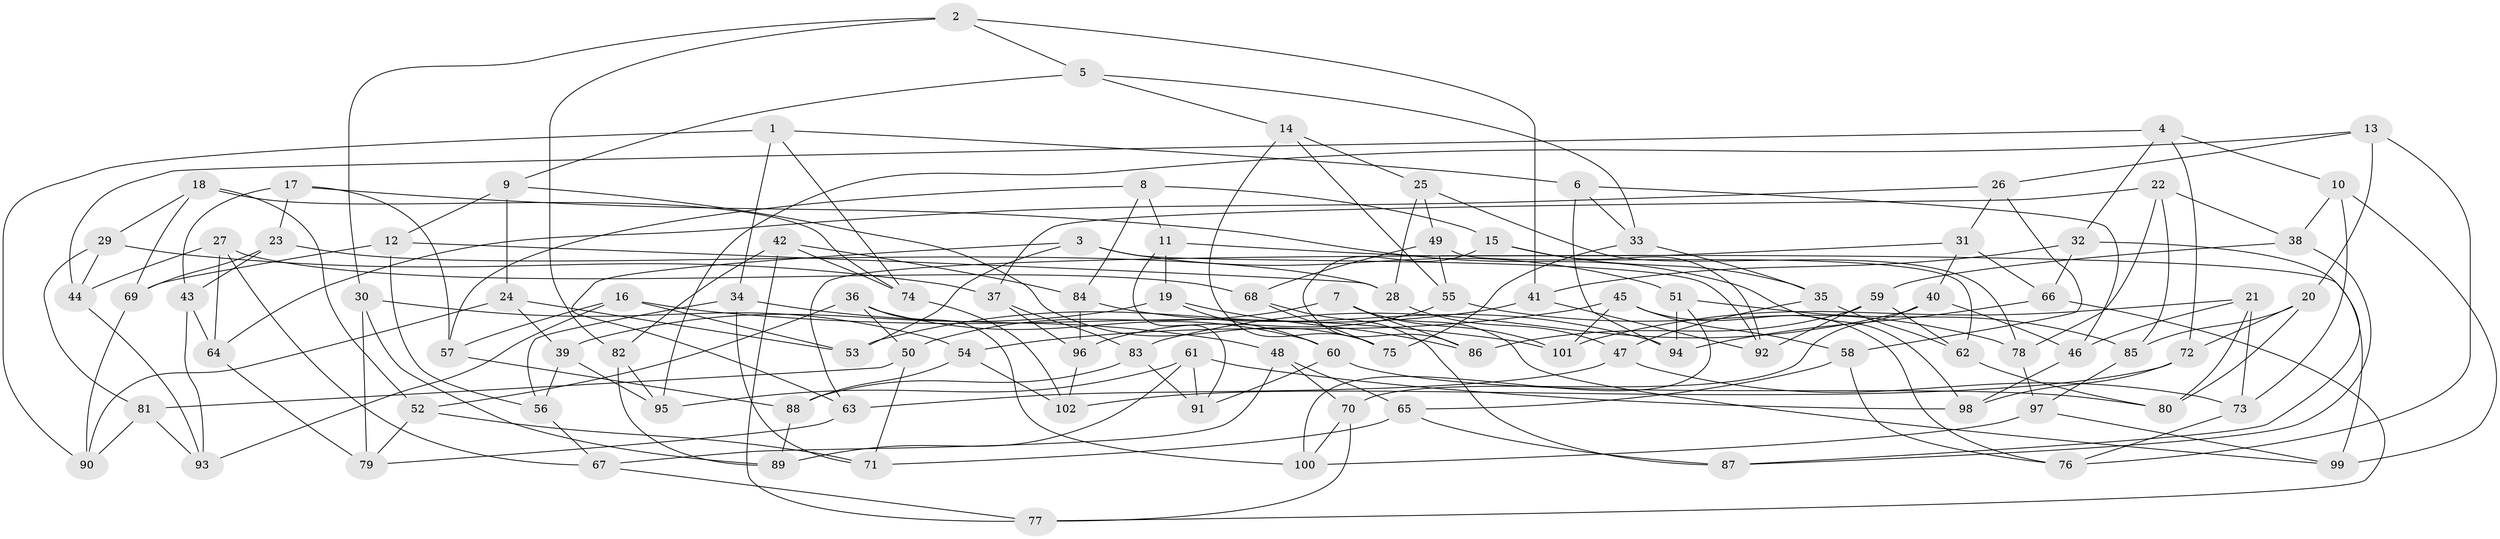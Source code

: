 // Generated by graph-tools (version 1.1) at 2025/11/02/27/25 16:11:47]
// undirected, 102 vertices, 204 edges
graph export_dot {
graph [start="1"]
  node [color=gray90,style=filled];
  1;
  2;
  3;
  4;
  5;
  6;
  7;
  8;
  9;
  10;
  11;
  12;
  13;
  14;
  15;
  16;
  17;
  18;
  19;
  20;
  21;
  22;
  23;
  24;
  25;
  26;
  27;
  28;
  29;
  30;
  31;
  32;
  33;
  34;
  35;
  36;
  37;
  38;
  39;
  40;
  41;
  42;
  43;
  44;
  45;
  46;
  47;
  48;
  49;
  50;
  51;
  52;
  53;
  54;
  55;
  56;
  57;
  58;
  59;
  60;
  61;
  62;
  63;
  64;
  65;
  66;
  67;
  68;
  69;
  70;
  71;
  72;
  73;
  74;
  75;
  76;
  77;
  78;
  79;
  80;
  81;
  82;
  83;
  84;
  85;
  86;
  87;
  88;
  89;
  90;
  91;
  92;
  93;
  94;
  95;
  96;
  97;
  98;
  99;
  100;
  101;
  102;
  1 -- 6;
  1 -- 74;
  1 -- 90;
  1 -- 34;
  2 -- 30;
  2 -- 5;
  2 -- 41;
  2 -- 82;
  3 -- 53;
  3 -- 51;
  3 -- 92;
  3 -- 63;
  4 -- 44;
  4 -- 72;
  4 -- 32;
  4 -- 10;
  5 -- 33;
  5 -- 14;
  5 -- 9;
  6 -- 46;
  6 -- 33;
  6 -- 94;
  7 -- 101;
  7 -- 50;
  7 -- 99;
  7 -- 86;
  8 -- 11;
  8 -- 57;
  8 -- 84;
  8 -- 15;
  9 -- 24;
  9 -- 75;
  9 -- 12;
  10 -- 99;
  10 -- 73;
  10 -- 38;
  11 -- 99;
  11 -- 19;
  11 -- 91;
  12 -- 69;
  12 -- 56;
  12 -- 28;
  13 -- 76;
  13 -- 26;
  13 -- 95;
  13 -- 20;
  14 -- 55;
  14 -- 25;
  14 -- 75;
  15 -- 92;
  15 -- 35;
  15 -- 86;
  16 -- 57;
  16 -- 93;
  16 -- 101;
  16 -- 53;
  17 -- 57;
  17 -- 23;
  17 -- 43;
  17 -- 98;
  18 -- 74;
  18 -- 52;
  18 -- 69;
  18 -- 29;
  19 -- 39;
  19 -- 86;
  19 -- 60;
  20 -- 85;
  20 -- 72;
  20 -- 80;
  21 -- 80;
  21 -- 101;
  21 -- 46;
  21 -- 73;
  22 -- 78;
  22 -- 37;
  22 -- 38;
  22 -- 85;
  23 -- 28;
  23 -- 69;
  23 -- 43;
  24 -- 53;
  24 -- 39;
  24 -- 90;
  25 -- 28;
  25 -- 78;
  25 -- 49;
  26 -- 58;
  26 -- 31;
  26 -- 64;
  27 -- 67;
  27 -- 44;
  27 -- 68;
  27 -- 64;
  28 -- 47;
  29 -- 37;
  29 -- 81;
  29 -- 44;
  30 -- 54;
  30 -- 89;
  30 -- 79;
  31 -- 66;
  31 -- 40;
  31 -- 63;
  32 -- 66;
  32 -- 87;
  32 -- 41;
  33 -- 35;
  33 -- 75;
  34 -- 56;
  34 -- 71;
  34 -- 48;
  35 -- 47;
  35 -- 62;
  36 -- 52;
  36 -- 50;
  36 -- 60;
  36 -- 100;
  37 -- 83;
  37 -- 96;
  38 -- 87;
  38 -- 59;
  39 -- 56;
  39 -- 95;
  40 -- 83;
  40 -- 46;
  40 -- 70;
  41 -- 92;
  41 -- 53;
  42 -- 77;
  42 -- 74;
  42 -- 84;
  42 -- 82;
  43 -- 64;
  43 -- 93;
  44 -- 93;
  45 -- 54;
  45 -- 101;
  45 -- 76;
  45 -- 58;
  46 -- 98;
  47 -- 63;
  47 -- 73;
  48 -- 67;
  48 -- 70;
  48 -- 65;
  49 -- 68;
  49 -- 55;
  49 -- 62;
  50 -- 81;
  50 -- 71;
  51 -- 100;
  51 -- 85;
  51 -- 94;
  52 -- 71;
  52 -- 79;
  54 -- 88;
  54 -- 102;
  55 -- 78;
  55 -- 96;
  56 -- 67;
  57 -- 88;
  58 -- 65;
  58 -- 76;
  59 -- 92;
  59 -- 62;
  59 -- 86;
  60 -- 80;
  60 -- 91;
  61 -- 91;
  61 -- 95;
  61 -- 98;
  61 -- 89;
  62 -- 80;
  63 -- 79;
  64 -- 79;
  65 -- 87;
  65 -- 71;
  66 -- 94;
  66 -- 77;
  67 -- 77;
  68 -- 75;
  68 -- 87;
  69 -- 90;
  70 -- 77;
  70 -- 100;
  72 -- 98;
  72 -- 102;
  73 -- 76;
  74 -- 102;
  78 -- 97;
  81 -- 93;
  81 -- 90;
  82 -- 95;
  82 -- 89;
  83 -- 88;
  83 -- 91;
  84 -- 94;
  84 -- 96;
  85 -- 97;
  88 -- 89;
  96 -- 102;
  97 -- 99;
  97 -- 100;
}
